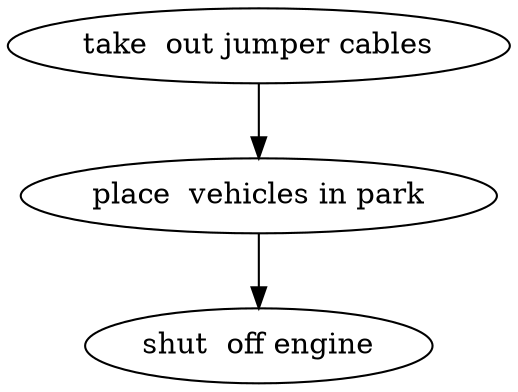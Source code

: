// The Round Table
digraph {
	A [label="take  out jumper cables"]
	B [label="place  vehicles in park"]
	C [label="shut  off engine"]
		A -> B
		B -> C
}